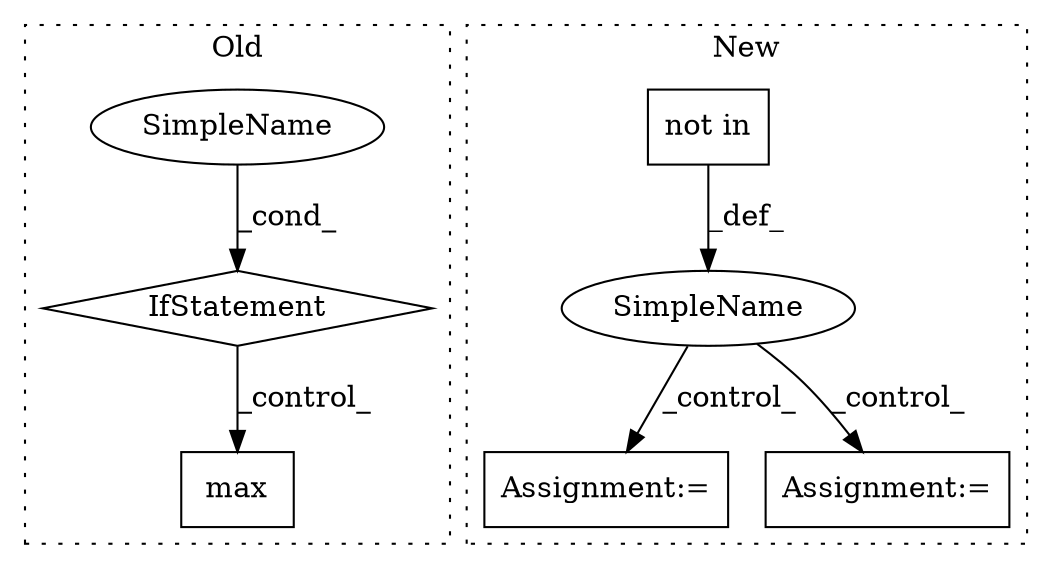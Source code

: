 digraph G {
subgraph cluster0 {
1 [label="max" a="32" s="2097,2112" l="4,1" shape="box"];
3 [label="IfStatement" a="25" s="1724,1743" l="4,2" shape="diamond"];
4 [label="SimpleName" a="42" s="" l="" shape="ellipse"];
label = "Old";
style="dotted";
}
subgraph cluster1 {
2 [label="not in" a="108" s="1641" l="20" shape="box"];
5 [label="Assignment:=" a="7" s="1876" l="1" shape="box"];
6 [label="SimpleName" a="42" s="" l="" shape="ellipse"];
7 [label="Assignment:=" a="7" s="1822" l="1" shape="box"];
label = "New";
style="dotted";
}
2 -> 6 [label="_def_"];
3 -> 1 [label="_control_"];
4 -> 3 [label="_cond_"];
6 -> 7 [label="_control_"];
6 -> 5 [label="_control_"];
}